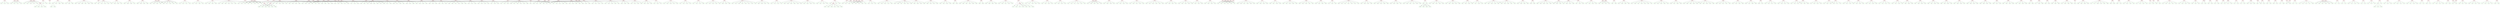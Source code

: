 digraph D {
007343[color="green" shape="circle"]
007344[color="green" shape="circle"]
007345[color="green" shape="circle"]
[color="green" shape="circle"]
[color="green" shape="circle"]
[color="green" shape="circle"]
[color="green" shape="circle"]
[color="green" shape="circle"]
007342[color="red" shape="polygon"]
007342-> {007343,007344,007345}
007347[color="green" shape="circle"]
007349[color="green" shape="circle"]
007350[color="green" shape="circle"]
007351[color="green" shape="circle"]
[color="green" shape="circle"]
[color="green" shape="circle"]
[color="green" shape="circle"]
[color="green" shape="circle"]
007346[color="red" shape="polygon"]
007346-> {007347,007349,007350,007351}
007347[color="green" shape="circle"]
007349[color="green" shape="circle"]
007350[color="green" shape="circle"]
007351[color="green" shape="circle"]
[color="green" shape="circle"]
[color="green" shape="circle"]
[color="green" shape="circle"]
[color="green" shape="circle"]
007352[color="red" shape="polygon"]
007352-> {007347,007349,007350,007351}
007353[color="green" shape="circle"]
007354[color="green" shape="circle"]
007355[color="green" shape="circle"]
007356[color="green" shape="circle"]
007357[color="green" shape="circle"]
007358[color="green" shape="circle"]
[color="green" shape="circle"]
[color="green" shape="circle"]
007359[color="red" shape="polygon"]
007359-> {007353,007354,007355,007356,007357,007358}
007353[color="green" shape="circle"]
007354[color="green" shape="circle"]
007355[color="green" shape="circle"]
007356[color="green" shape="circle"]
007357[color="green" shape="circle"]
007358[color="green" shape="circle"]
[color="green" shape="circle"]
[color="green" shape="circle"]
007360[color="red" shape="polygon"]
007360-> {007353,007354,007355,007356,007357,007358}
007356[color="green" shape="circle"]
007514[color="green" shape="circle"]
007515[color="green" shape="circle"]
[color="green" shape="circle"]
[color="green" shape="circle"]
[color="green" shape="circle"]
[color="green" shape="circle"]
[color="green" shape="circle"]
000927[color="red" shape="polygon"]
000927-> {007356,007514,007515}
008238[color="green" shape="circle"]
[color="green" shape="circle"]
[color="green" shape="circle"]
[color="green" shape="circle"]
[color="green" shape="circle"]
[color="green" shape="circle"]
[color="green" shape="circle"]
[color="green" shape="circle"]
008233[color="red" shape="polygon"]
008233-> {008238}
002928[color="green" shape="circle"]
007605[color="green" shape="circle"]
[color="green" shape="circle"]
[color="green" shape="circle"]
[color="green" shape="circle"]
[color="green" shape="circle"]
[color="green" shape="circle"]
[color="green" shape="circle"]
003667[color="red" shape="polygon"]
003667-> {002928,007605}
002248[color="green" shape="circle"]
008661[color="green" shape="circle"]
008662[color="green" shape="circle"]
[color="green" shape="circle"]
[color="green" shape="circle"]
[color="green" shape="circle"]
[color="green" shape="circle"]
[color="green" shape="circle"]
008659[color="red" shape="polygon"]
008659-> {002248,008661,008662}
008664[color="green" shape="circle"]
008665[color="green" shape="circle"]
008666[color="green" shape="circle"]
008667[color="green" shape="circle"]
008668[color="green" shape="circle"]
008669[color="green" shape="circle"]
[color="green" shape="circle"]
[color="green" shape="circle"]
008663[color="red" shape="polygon"]
008663-> {008664,008665,008666,008667,008668,008669}
009210[color="green" shape="circle"]
008677[color="green" shape="circle"]
008679[color="green" shape="circle"]
[color="green" shape="circle"]
[color="green" shape="circle"]
[color="green" shape="circle"]
[color="green" shape="circle"]
[color="green" shape="circle"]
008671[color="red" shape="polygon"]
008671-> {009210,008677,008679}
008682[color="green" shape="circle"]
008683[color="green" shape="circle"]
008684[color="green" shape="circle"]
007821[color="green" shape="circle"]
[color="green" shape="circle"]
[color="green" shape="circle"]
[color="green" shape="circle"]
[color="green" shape="circle"]
008680[color="red" shape="polygon"]
008680-> {008682,008683,008684,007821}
008689[color="green" shape="circle"]
008690[color="green" shape="circle"]
008691[color="green" shape="circle"]
008692[color="green" shape="circle"]
[color="green" shape="circle"]
[color="green" shape="circle"]
[color="green" shape="circle"]
[color="green" shape="circle"]
008686[color="red" shape="polygon"]
008686-> {008689,008690,008691,008692}
003672[color="green" shape="circle"]
003667[color="green" shape="circle"]
008698[color="green" shape="circle"]
008699[color="green" shape="circle"]
[color="green" shape="circle"]
[color="green" shape="circle"]
[color="green" shape="circle"]
[color="green" shape="circle"]
003671[color="red" shape="polygon"]
003671-> {003672,003667,008698,008699}
008704[color="green" shape="circle"]
004633[color="green" shape="circle"]
008705[color="green" shape="circle"]
008710[color="green" shape="circle"]
004634[color="green" shape="circle"]
008707[color="green" shape="circle"]
[color="green" shape="circle"]
[color="green" shape="circle"]
008701[color="red" shape="polygon"]
008701-> {008704,004633,008705,008710,004634,008707}
008704[color="green" shape="circle"]
004633[color="green" shape="circle"]
008705[color="green" shape="circle"]
008710[color="green" shape="circle"]
004634[color="green" shape="circle"]
008707[color="green" shape="circle"]
[color="green" shape="circle"]
[color="green" shape="circle"]
008701[color="red" shape="polygon"]
008701-> {008704,004633,008705,008710,004634,008707}
008715[color="green" shape="circle"]
008716[color="green" shape="circle"]
008717[color="green" shape="circle"]
008718[color="green" shape="circle"]
[color="green" shape="circle"]
[color="green" shape="circle"]
[color="green" shape="circle"]
[color="green" shape="circle"]
008713[color="red" shape="polygon"]
008713-> {008715,008716,008717,008718}
008721[color="green" shape="circle"]
008722[color="green" shape="circle"]
000857[color="green" shape="circle"]
008724[color="green" shape="circle"]
[color="green" shape="circle"]
[color="green" shape="circle"]
[color="green" shape="circle"]
[color="green" shape="circle"]
008719[color="red" shape="polygon"]
008719-> {008721,008722,000857,008724}
008726[color="green" shape="circle"]
008727[color="green" shape="circle"]
008728[color="green" shape="circle"]
008729[color="green" shape="circle"]
008730[color="green" shape="circle"]
[color="green" shape="circle"]
[color="green" shape="circle"]
[color="green" shape="circle"]
008725[color="red" shape="polygon"]
008725-> {008726,008727,008728,008729,008730}
002157[color="green" shape="circle"]
001487[color="green" shape="circle"]
008732[color="green" shape="circle"]
008733[color="green" shape="circle"]
[color="green" shape="circle"]
[color="green" shape="circle"]
[color="green" shape="circle"]
[color="green" shape="circle"]
008731[color="red" shape="polygon"]
008731-> {002157,001487,008732,008733}
008734[color="green" shape="circle"]
008735[color="green" shape="circle"]
008736[color="green" shape="circle"]
008737[color="green" shape="circle"]
003674[color="green" shape="circle"]
[color="green" shape="circle"]
[color="green" shape="circle"]
[color="green" shape="circle"]
007755[color="red" shape="polygon"]
007755-> {008734,008735,008736,008737,003674}
008741[color="green" shape="circle"]
008742[color="green" shape="circle"]
008743[color="green" shape="circle"]
008744[color="green" shape="circle"]
[color="green" shape="circle"]
[color="green" shape="circle"]
[color="green" shape="circle"]
[color="green" shape="circle"]
008739[color="red" shape="polygon"]
008739-> {008741,008742,008743,008744}
008747[color="green" shape="circle"]
008748[color="green" shape="circle"]
008749[color="green" shape="circle"]
000858[color="green" shape="circle"]
[color="green" shape="circle"]
[color="green" shape="circle"]
[color="green" shape="circle"]
[color="green" shape="circle"]
008745[color="red" shape="polygon"]
008745-> {008747,008748,008749,000858}
008752[color="green" shape="circle"]
008753[color="green" shape="circle"]
008754[color="green" shape="circle"]
008755[color="green" shape="circle"]
008756[color="green" shape="circle"]
[color="green" shape="circle"]
[color="green" shape="circle"]
[color="green" shape="circle"]
008751[color="red" shape="polygon"]
008751-> {008752,008753,008754,008755,008756}
008759[color="green" shape="circle"]
008760[color="green" shape="circle"]
008761[color="green" shape="circle"]
008762[color="green" shape="circle"]
[color="green" shape="circle"]
[color="green" shape="circle"]
[color="green" shape="circle"]
[color="green" shape="circle"]
007356[color="red" shape="polygon"]
007356-> {008759,008760,008761,008762}
003676[color="green" shape="circle"]
008764[color="green" shape="circle"]
000829[color="green" shape="circle"]
007606[color="green" shape="circle"]
[color="green" shape="circle"]
[color="green" shape="circle"]
[color="green" shape="circle"]
[color="green" shape="circle"]
008763[color="red" shape="polygon"]
008763-> {003676,008764,000829,007606}
008765[color="green" shape="circle"]
008766[color="green" shape="circle"]
008767[color="green" shape="circle"]
008768[color="green" shape="circle"]
000829[color="green" shape="circle"]
[color="green" shape="circle"]
[color="green" shape="circle"]
[color="green" shape="circle"]
008763[color="red" shape="polygon"]
008763-> {008765,008766,008767,008768,000829}
008773[color="green" shape="circle"]
008774[color="green" shape="circle"]
008775[color="green" shape="circle"]
008776[color="green" shape="circle"]
[color="green" shape="circle"]
[color="green" shape="circle"]
[color="green" shape="circle"]
[color="green" shape="circle"]
008769[color="red" shape="polygon"]
008769-> {008773,008774,008775,008776}
008780[color="green" shape="circle"]
008781[color="green" shape="circle"]
008782[color="green" shape="circle"]
008783[color="green" shape="circle"]
[color="green" shape="circle"]
[color="green" shape="circle"]
[color="green" shape="circle"]
[color="green" shape="circle"]
008777[color="red" shape="polygon"]
008777-> {008780,008781,008782,008783}
008785[color="green" shape="circle"]
008786[color="green" shape="circle"]
008787[color="green" shape="circle"]
008788[color="green" shape="circle"]
[color="green" shape="circle"]
[color="green" shape="circle"]
[color="green" shape="circle"]
[color="green" shape="circle"]
008784[color="red" shape="polygon"]
008784-> {008785,008786,008787,008788}
008790[color="green" shape="circle"]
008791[color="green" shape="circle"]
008792[color="green" shape="circle"]
008793[color="green" shape="circle"]
[color="green" shape="circle"]
[color="green" shape="circle"]
[color="green" shape="circle"]
[color="green" shape="circle"]
008789[color="red" shape="polygon"]
008789-> {008790,008791,008792,008793}
004628[color="green" shape="circle"]
004629[color="green" shape="circle"]
008797[color="green" shape="circle"]
008798[color="green" shape="circle"]
[color="green" shape="circle"]
[color="green" shape="circle"]
[color="green" shape="circle"]
[color="green" shape="circle"]
008794[color="red" shape="polygon"]
008794-> {004628,004629,008797,008798}
008801[color="green" shape="circle"]
008802[color="green" shape="circle"]
008803[color="green" shape="circle"]
008774[color="green" shape="circle"]
008804[color="green" shape="circle"]
008805[color="green" shape="circle"]
010536[color="green" shape="circle"]
[color="green" shape="circle"]
008799[color="red" shape="polygon"]
008799-> {008801,008802,008803,008774,008804,008805,010536}
008807[color="green" shape="circle"]
008808[color="green" shape="circle"]
008809[color="green" shape="circle"]
008810[color="green" shape="circle"]
008811[color="green" shape="circle"]
[color="green" shape="circle"]
[color="green" shape="circle"]
[color="green" shape="circle"]
008806[color="red" shape="polygon"]
008806-> {008807,008808,008809,008810,008811}
008813[color="green" shape="circle"]
008814[color="green" shape="circle"]
008815[color="green" shape="circle"]
008816[color="green" shape="circle"]
[color="green" shape="circle"]
[color="green" shape="circle"]
[color="green" shape="circle"]
[color="green" shape="circle"]
008812[color="red" shape="polygon"]
008812-> {008813,008814,008815,008816}
008818[color="green" shape="circle"]
008819[color="green" shape="circle"]
008820[color="green" shape="circle"]
008819[color="green" shape="circle"]
008821[color="green" shape="circle"]
008727[color="green" shape="circle"]
[color="green" shape="circle"]
[color="green" shape="circle"]
008817[color="red" shape="polygon"]
008817-> {008818,008819,008820,008819,008821,008727}
008823[color="green" shape="circle"]
008824[color="green" shape="circle"]
000862[color="green" shape="circle"]
008825[color="green" shape="circle"]
008826[color="green" shape="circle"]
[color="green" shape="circle"]
[color="green" shape="circle"]
[color="green" shape="circle"]
008822[color="red" shape="polygon"]
008822-> {008823,008824,000862,008825,008826}
004626[color="green" shape="circle"]
004627[color="green" shape="circle"]
004628[color="green" shape="circle"]
004629[color="green" shape="circle"]
[color="green" shape="circle"]
[color="green" shape="circle"]
[color="green" shape="circle"]
[color="green" shape="circle"]
008827[color="red" shape="polygon"]
008827-> {004626,004627,004628,004629}
004626[color="green" shape="circle"]
004627[color="green" shape="circle"]
004628[color="green" shape="circle"]
004629[color="green" shape="circle"]
[color="green" shape="circle"]
[color="green" shape="circle"]
[color="green" shape="circle"]
[color="green" shape="circle"]
008418[color="red" shape="polygon"]
008418-> {004626,004627,004628,004629}
004626[color="green" shape="circle"]
004627[color="green" shape="circle"]
004628[color="green" shape="circle"]
004629[color="green" shape="circle"]
[color="green" shape="circle"]
[color="green" shape="circle"]
[color="green" shape="circle"]
[color="green" shape="circle"]
008829[color="red" shape="polygon"]
008829-> {004626,004627,004628,004629}
008833[color="green" shape="circle"]
008834[color="green" shape="circle"]
008835[color="green" shape="circle"]
008754[color="green" shape="circle"]
[color="green" shape="circle"]
[color="green" shape="circle"]
[color="green" shape="circle"]
[color="green" shape="circle"]
008831[color="red" shape="polygon"]
008831-> {008833,008834,008835,008754}
008837[color="green" shape="circle"]
008838[color="green" shape="circle"]
008839[color="green" shape="circle"]
001931[color="green" shape="circle"]
[color="green" shape="circle"]
[color="green" shape="circle"]
[color="green" shape="circle"]
[color="green" shape="circle"]
008836[color="red" shape="polygon"]
008836-> {008837,008838,008839,001931}
008845[color="green" shape="circle"]
008846[color="green" shape="circle"]
[color="green" shape="circle"]
[color="green" shape="circle"]
[color="green" shape="circle"]
[color="green" shape="circle"]
[color="green" shape="circle"]
[color="green" shape="circle"]
008840[color="red" shape="polygon"]
008840-> {008845,008846}
008849[color="green" shape="circle"]
008850[color="green" shape="circle"]
008851[color="green" shape="circle"]
008852[color="green" shape="circle"]
008853[color="green" shape="circle"]
008854[color="green" shape="circle"]
[color="green" shape="circle"]
[color="green" shape="circle"]
008847[color="red" shape="polygon"]
008847-> {008849,008850,008851,008852,008853,008854}
008858[color="green" shape="circle"]
008859[color="green" shape="circle"]
[color="green" shape="circle"]
[color="green" shape="circle"]
[color="green" shape="circle"]
[color="green" shape="circle"]
[color="green" shape="circle"]
[color="green" shape="circle"]
008855[color="red" shape="polygon"]
008855-> {008858,008859}
008862[color="green" shape="circle"]
008863[color="green" shape="circle"]
008864[color="green" shape="circle"]
008865[color="green" shape="circle"]
[color="green" shape="circle"]
[color="green" shape="circle"]
[color="green" shape="circle"]
[color="green" shape="circle"]
008860[color="red" shape="polygon"]
008860-> {008862,008863,008864,008865}
008868[color="green" shape="circle"]
008869[color="green" shape="circle"]
008870[color="green" shape="circle"]
008871[color="green" shape="circle"]
008872[color="green" shape="circle"]
008873[color="green" shape="circle"]
[color="green" shape="circle"]
[color="green" shape="circle"]
008866[color="red" shape="polygon"]
008866-> {008868,008869,008870,008871,008872,008873}
008876[color="green" shape="circle"]
008729[color="green" shape="circle"]
008877[color="green" shape="circle"]
008878[color="green" shape="circle"]
008879[color="green" shape="circle"]
003683[color="green" shape="circle"]
008879[color="green" shape="circle"]
008880[color="green" shape="circle"]
008875[color="red" shape="polygon"]
008875-> {008876,008729,008877,008878,008879,003683,008879,008880}
008787[color="green" shape="circle"]
008883[color="green" shape="circle"]
008884[color="green" shape="circle"]
008885[color="green" shape="circle"]
[color="green" shape="circle"]
[color="green" shape="circle"]
[color="green" shape="circle"]
[color="green" shape="circle"]
008881[color="red" shape="polygon"]
008881-> {008787,008883,008884,008885}
008887[color="green" shape="circle"]
008838[color="green" shape="circle"]
008888[color="green" shape="circle"]
008889[color="green" shape="circle"]
008889[color="green" shape="circle"]
[color="green" shape="circle"]
[color="green" shape="circle"]
[color="green" shape="circle"]
008886[color="red" shape="polygon"]
008886-> {008887,008838,008888,008889,008889}
008891[color="green" shape="circle"]
008892[color="green" shape="circle"]
008893[color="green" shape="circle"]
008824[color="green" shape="circle"]
009094[color="green" shape="circle"]
[color="green" shape="circle"]
[color="green" shape="circle"]
[color="green" shape="circle"]
008890[color="red" shape="polygon"]
008890-> {008891,008892,008893,008824,009094}
009099[color="green" shape="circle"]
001167[color="green" shape="circle"]
009100[color="green" shape="circle"]
008824[color="green" shape="circle"]
[color="green" shape="circle"]
[color="green" shape="circle"]
[color="green" shape="circle"]
[color="green" shape="circle"]
009095[color="red" shape="polygon"]
009095-> {009099,001167,009100,008824}
008787[color="green" shape="circle"]
008824[color="green" shape="circle"]
009102[color="green" shape="circle"]
009103[color="green" shape="circle"]
[color="green" shape="circle"]
[color="green" shape="circle"]
[color="green" shape="circle"]
[color="green" shape="circle"]
009101[color="red" shape="polygon"]
009101-> {008787,008824,009102,009103}
009105[color="green" shape="circle"]
009106[color="green" shape="circle"]
009107[color="green" shape="circle"]
009108[color="green" shape="circle"]
009109[color="green" shape="circle"]
[color="green" shape="circle"]
[color="green" shape="circle"]
[color="green" shape="circle"]
009104[color="red" shape="polygon"]
009104-> {009105,009106,009107,009108,009109}
004626[color="green" shape="circle"]
004627[color="green" shape="circle"]
009112[color="green" shape="circle"]
004628[color="green" shape="circle"]
[color="green" shape="circle"]
[color="green" shape="circle"]
[color="green" shape="circle"]
[color="green" shape="circle"]
009111[color="red" shape="polygon"]
009111-> {004626,004627,009112,004628}
008729[color="green" shape="circle"]
008727[color="green" shape="circle"]
009103[color="green" shape="circle"]
009102[color="green" shape="circle"]
008730[color="green" shape="circle"]
009115[color="green" shape="circle"]
[color="green" shape="circle"]
[color="green" shape="circle"]
009113[color="red" shape="polygon"]
009113-> {008729,008727,009103,009102,008730,009115}
008729[color="green" shape="circle"]
008727[color="green" shape="circle"]
009103[color="green" shape="circle"]
009102[color="green" shape="circle"]
008730[color="green" shape="circle"]
009115[color="green" shape="circle"]
[color="green" shape="circle"]
[color="green" shape="circle"]
009114[color="red" shape="polygon"]
009114-> {008729,008727,009103,009102,008730,009115}
002068[color="green" shape="circle"]
009117[color="green" shape="circle"]
009118[color="green" shape="circle"]
009119[color="green" shape="circle"]
[color="green" shape="circle"]
[color="green" shape="circle"]
[color="green" shape="circle"]
[color="green" shape="circle"]
009116[color="red" shape="polygon"]
009116-> {002068,009117,009118,009119}
009122[color="green" shape="circle"]
009123[color="green" shape="circle"]
008677[color="green" shape="circle"]
009124[color="green" shape="circle"]
[color="green" shape="circle"]
[color="green" shape="circle"]
[color="green" shape="circle"]
[color="green" shape="circle"]
009120[color="red" shape="polygon"]
009120-> {009122,009123,008677,009124}
009126[color="green" shape="circle"]
009127[color="green" shape="circle"]
013556[color="green" shape="circle"]
009128[color="green" shape="circle"]
009129[color="green" shape="circle"]
[color="green" shape="circle"]
[color="green" shape="circle"]
[color="green" shape="circle"]
009125[color="red" shape="polygon"]
009125-> {009126,009127,013556,009128,009129}
009134[color="green" shape="circle"]
009135[color="green" shape="circle"]
009136[color="green" shape="circle"]
009137[color="green" shape="circle"]
[color="green" shape="circle"]
[color="green" shape="circle"]
[color="green" shape="circle"]
[color="green" shape="circle"]
009133[color="red" shape="polygon"]
009133-> {009134,009135,009136,009137}
009139[color="green" shape="circle"]
009140[color="green" shape="circle"]
009141[color="green" shape="circle"]
009142[color="green" shape="circle"]
[color="green" shape="circle"]
[color="green" shape="circle"]
[color="green" shape="circle"]
[color="green" shape="circle"]
009138[color="red" shape="polygon"]
009138-> {009139,009140,009141,009142}
009145[color="green" shape="circle"]
009146[color="green" shape="circle"]
008727[color="green" shape="circle"]
009147[color="green" shape="circle"]
[color="green" shape="circle"]
[color="green" shape="circle"]
[color="green" shape="circle"]
[color="green" shape="circle"]
009143[color="red" shape="polygon"]
009143-> {009145,009146,008727,009147}
009148[color="green" shape="circle"]
009149[color="green" shape="circle"]
009150[color="green" shape="circle"]
009151[color="green" shape="circle"]
[color="green" shape="circle"]
[color="green" shape="circle"]
[color="green" shape="circle"]
[color="green" shape="circle"]
010526[color="red" shape="polygon"]
010526-> {009148,009149,009150,009151}
009154[color="green" shape="circle"]
008883[color="green" shape="circle"]
009155[color="green" shape="circle"]
008787[color="green" shape="circle"]
[color="green" shape="circle"]
[color="green" shape="circle"]
[color="green" shape="circle"]
[color="green" shape="circle"]
009152[color="red" shape="polygon"]
009152-> {009154,008883,009155,008787}
009158[color="green" shape="circle"]
009159[color="green" shape="circle"]
009160[color="green" shape="circle"]
009161[color="green" shape="circle"]
[color="green" shape="circle"]
[color="green" shape="circle"]
[color="green" shape="circle"]
[color="green" shape="circle"]
009156[color="red" shape="polygon"]
009156-> {009158,009159,009160,009161}
001468[color="green" shape="circle"]
001167[color="green" shape="circle"]
009164[color="green" shape="circle"]
009165[color="green" shape="circle"]
009166[color="green" shape="circle"]
[color="green" shape="circle"]
[color="green" shape="circle"]
[color="green" shape="circle"]
009162[color="red" shape="polygon"]
009162-> {001468,001167,009164,009165,009166}
009169[color="green" shape="circle"]
009170[color="green" shape="circle"]
009171[color="green" shape="circle"]
009115[color="green" shape="circle"]
001931[color="green" shape="circle"]
[color="green" shape="circle"]
[color="green" shape="circle"]
[color="green" shape="circle"]
009167[color="red" shape="polygon"]
009167-> {009169,009170,009171,009115,001931}
004631[color="green" shape="circle"]
004632[color="green" shape="circle"]
004633[color="green" shape="circle"]
004634[color="green" shape="circle"]
004635[color="green" shape="circle"]
[color="green" shape="circle"]
[color="green" shape="circle"]
[color="green" shape="circle"]
004630[color="red" shape="polygon"]
004630-> {004631,004632,004633,004634,004635}
004631[color="green" shape="circle"]
004632[color="green" shape="circle"]
004633[color="green" shape="circle"]
004634[color="green" shape="circle"]
004635[color="green" shape="circle"]
[color="green" shape="circle"]
[color="green" shape="circle"]
[color="green" shape="circle"]
009172[color="red" shape="polygon"]
009172-> {004631,004632,004633,004634,004635}
009175[color="green" shape="circle"]
009176[color="green" shape="circle"]
009177[color="green" shape="circle"]
009178[color="green" shape="circle"]
009179[color="green" shape="circle"]
009180[color="green" shape="circle"]
[color="green" shape="circle"]
[color="green" shape="circle"]
009174[color="red" shape="polygon"]
009174-> {009175,009176,009177,009178,009179,009180}
004636[color="green" shape="circle"]
004637[color="green" shape="circle"]
004638[color="green" shape="circle"]
004639[color="green" shape="circle"]
004640[color="green" shape="circle"]
[color="green" shape="circle"]
[color="green" shape="circle"]
[color="green" shape="circle"]
009181[color="red" shape="polygon"]
009181-> {004636,004637,004638,004639,004640}
004636[color="green" shape="circle"]
004637[color="green" shape="circle"]
004638[color="green" shape="circle"]
004639[color="green" shape="circle"]
004640[color="green" shape="circle"]
[color="green" shape="circle"]
[color="green" shape="circle"]
[color="green" shape="circle"]
009183[color="red" shape="polygon"]
009183-> {004636,004637,004638,004639,004640}
008787[color="green" shape="circle"]
008883[color="green" shape="circle"]
008884[color="green" shape="circle"]
008885[color="green" shape="circle"]
[color="green" shape="circle"]
[color="green" shape="circle"]
[color="green" shape="circle"]
[color="green" shape="circle"]
002049[color="red" shape="polygon"]
002049-> {008787,008883,008884,008885}
009190[color="green" shape="circle"]
009198[color="green" shape="circle"]
009199[color="green" shape="circle"]
003701[color="green" shape="circle"]
008801[color="green" shape="circle"]
[color="green" shape="circle"]
[color="green" shape="circle"]
[color="green" shape="circle"]
009188[color="red" shape="polygon"]
009188-> {009190,009198,009199,003701,008801}
009204[color="green" shape="circle"]
009205[color="green" shape="circle"]
009206[color="green" shape="circle"]
009207[color="green" shape="circle"]
[color="green" shape="circle"]
[color="green" shape="circle"]
[color="green" shape="circle"]
[color="green" shape="circle"]
009200[color="red" shape="polygon"]
009200-> {009204,009205,009206,009207}
009208[color="green" shape="circle"]
009209[color="green" shape="circle"]
009210[color="green" shape="circle"]
009211[color="green" shape="circle"]
[color="green" shape="circle"]
[color="green" shape="circle"]
[color="green" shape="circle"]
[color="green" shape="circle"]
002065[color="red" shape="polygon"]
002065-> {009208,009209,009210,009211}
009213[color="green" shape="circle"]
009214[color="green" shape="circle"]
009215[color="green" shape="circle"]
009216[color="green" shape="circle"]
[color="green" shape="circle"]
[color="green" shape="circle"]
[color="green" shape="circle"]
[color="green" shape="circle"]
009212[color="red" shape="polygon"]
009212-> {009213,009214,009215,009216}
009219[color="green" shape="circle"]
009220[color="green" shape="circle"]
009219[color="green" shape="circle"]
009221[color="green" shape="circle"]
009223[color="green" shape="circle"]
009224[color="green" shape="circle"]
[color="green" shape="circle"]
[color="green" shape="circle"]
009217[color="red" shape="polygon"]
009217-> {009219,009220,009219,009221,009223,009224}
002069[color="green" shape="circle"]
002070[color="green" shape="circle"]
009117[color="green" shape="circle"]
009118[color="green" shape="circle"]
009225[color="green" shape="circle"]
009226[color="green" shape="circle"]
009227[color="green" shape="circle"]
[color="green" shape="circle"]
002068[color="red" shape="polygon"]
002068-> {002069,002070,009117,009118,009225,009226,009227}
009230[color="green" shape="circle"]
009231[color="green" shape="circle"]
009232[color="green" shape="circle"]
009233[color="green" shape="circle"]
009234[color="green" shape="circle"]
009234[color="green" shape="circle"]
009235[color="green" shape="circle"]
[color="green" shape="circle"]
009228[color="red" shape="polygon"]
009228-> {009230,009231,009232,009233,009234,009234,009235}
009238[color="green" shape="circle"]
009239[color="green" shape="circle"]
009240[color="green" shape="circle"]
009241[color="green" shape="circle"]
[color="green" shape="circle"]
[color="green" shape="circle"]
[color="green" shape="circle"]
[color="green" shape="circle"]
009236[color="red" shape="polygon"]
009236-> {009238,009239,009240,009241}
008787[color="green" shape="circle"]
009244[color="green" shape="circle"]
009245[color="green" shape="circle"]
009246[color="green" shape="circle"]
010535[color="green" shape="circle"]
[color="green" shape="circle"]
[color="green" shape="circle"]
[color="green" shape="circle"]
009242[color="red" shape="polygon"]
009242-> {008787,009244,009245,009246,010535}
009251[color="green" shape="circle"]
009252[color="green" shape="circle"]
009253[color="green" shape="circle"]
009254[color="green" shape="circle"]
009255[color="green" shape="circle"]
[color="green" shape="circle"]
[color="green" shape="circle"]
[color="green" shape="circle"]
009247[color="red" shape="polygon"]
009247-> {009251,009252,009253,009254,009255}
009258[color="green" shape="circle"]
009259[color="green" shape="circle"]
009260[color="green" shape="circle"]
009261[color="green" shape="circle"]
[color="green" shape="circle"]
[color="green" shape="circle"]
[color="green" shape="circle"]
[color="green" shape="circle"]
009256[color="red" shape="polygon"]
009256-> {009258,009259,009260,009261}
009099[color="green" shape="circle"]
008732[color="green" shape="circle"]
009264[color="green" shape="circle"]
008824[color="green" shape="circle"]
[color="green" shape="circle"]
[color="green" shape="circle"]
[color="green" shape="circle"]
[color="green" shape="circle"]
009262[color="red" shape="polygon"]
009262-> {009099,008732,009264,008824}
008824[color="green" shape="circle"]
001931[color="green" shape="circle"]
009264[color="green" shape="circle"]
009266[color="green" shape="circle"]
[color="green" shape="circle"]
[color="green" shape="circle"]
[color="green" shape="circle"]
[color="green" shape="circle"]
009265[color="red" shape="polygon"]
009265-> {008824,001931,009264,009266}
004132[color="green" shape="circle"]
009269[color="green" shape="circle"]
008787[color="green" shape="circle"]
009271[color="green" shape="circle"]
009270[color="green" shape="circle"]
[color="green" shape="circle"]
[color="green" shape="circle"]
[color="green" shape="circle"]
009267[color="red" shape="polygon"]
009267-> {004132,009269,008787,009271,009270}
009273[color="green" shape="circle"]
009274[color="green" shape="circle"]
009275[color="green" shape="circle"]
009276[color="green" shape="circle"]
009277[color="green" shape="circle"]
009278[color="green" shape="circle"]
[color="green" shape="circle"]
[color="green" shape="circle"]
009272[color="red" shape="polygon"]
009272-> {009273,009274,009275,009276,009277,009278}
009274[color="green" shape="circle"]
009276[color="green" shape="circle"]
009277[color="green" shape="circle"]
[color="green" shape="circle"]
[color="green" shape="circle"]
[color="green" shape="circle"]
[color="green" shape="circle"]
[color="green" shape="circle"]
009279[color="red" shape="polygon"]
009279-> {009274,009276,009277}
009282[color="green" shape="circle"]
009283[color="green" shape="circle"]
009284[color="green" shape="circle"]
009285[color="green" shape="circle"]
[color="green" shape="circle"]
[color="green" shape="circle"]
[color="green" shape="circle"]
[color="green" shape="circle"]
009280[color="red" shape="polygon"]
009280-> {009282,009283,009284,009285}
009273[color="green" shape="circle"]
009274[color="green" shape="circle"]
009275[color="green" shape="circle"]
009276[color="green" shape="circle"]
009277[color="green" shape="circle"]
009278[color="green" shape="circle"]
[color="green" shape="circle"]
[color="green" shape="circle"]
009286[color="red" shape="polygon"]
009286-> {009273,009274,009275,009276,009277,009278}
009274[color="green" shape="circle"]
009276[color="green" shape="circle"]
009277[color="green" shape="circle"]
009278[color="green" shape="circle"]
[color="green" shape="circle"]
[color="green" shape="circle"]
[color="green" shape="circle"]
[color="green" shape="circle"]
009287[color="red" shape="polygon"]
009287-> {009274,009276,009277,009278}
009289[color="green" shape="circle"]
009290[color="green" shape="circle"]
009291[color="green" shape="circle"]
009292[color="green" shape="circle"]
008787[color="green" shape="circle"]
009293[color="green" shape="circle"]
[color="green" shape="circle"]
[color="green" shape="circle"]
009288[color="red" shape="polygon"]
009288-> {009289,009290,009291,009292,008787,009293}
009295[color="green" shape="circle"]
009296[color="green" shape="circle"]
009297[color="green" shape="circle"]
009298[color="green" shape="circle"]
009299[color="green" shape="circle"]
009300[color="green" shape="circle"]
[color="green" shape="circle"]
[color="green" shape="circle"]
009294[color="red" shape="polygon"]
009294-> {009295,009296,009297,009298,009299,009300}
009273[color="green" shape="circle"]
009274[color="green" shape="circle"]
009275[color="green" shape="circle"]
009276[color="green" shape="circle"]
009277[color="green" shape="circle"]
009278[color="green" shape="circle"]
[color="green" shape="circle"]
[color="green" shape="circle"]
009301[color="red" shape="polygon"]
009301-> {009273,009274,009275,009276,009277,009278}
001478[color="green" shape="circle"]
009304[color="green" shape="circle"]
009314[color="green" shape="circle"]
009315[color="green" shape="circle"]
009316[color="green" shape="circle"]
009317[color="green" shape="circle"]
[color="green" shape="circle"]
[color="green" shape="circle"]
009302[color="red" shape="polygon"]
009302-> {001478,009304,009314,009315,009316,009317}
009264[color="green" shape="circle"]
009320[color="green" shape="circle"]
009137[color="green" shape="circle"]
009321[color="green" shape="circle"]
[color="green" shape="circle"]
[color="green" shape="circle"]
[color="green" shape="circle"]
[color="green" shape="circle"]
009318[color="red" shape="polygon"]
009318-> {009264,009320,009137,009321}
008406[color="green" shape="circle"]
009323[color="green" shape="circle"]
009324[color="green" shape="circle"]
009325[color="green" shape="circle"]
[color="green" shape="circle"]
[color="green" shape="circle"]
[color="green" shape="circle"]
[color="green" shape="circle"]
002071[color="red" shape="polygon"]
002071-> {008406,009323,009324,009325}
009326[color="green" shape="circle"]
009327[color="green" shape="circle"]
009328[color="green" shape="circle"]
009329[color="green" shape="circle"]
[color="green" shape="circle"]
[color="green" shape="circle"]
[color="green" shape="circle"]
[color="green" shape="circle"]
002077[color="red" shape="polygon"]
002077-> {009326,009327,009328,009329}
009330[color="green" shape="circle"]
009331[color="green" shape="circle"]
009332[color="green" shape="circle"]
009333[color="green" shape="circle"]
009334[color="green" shape="circle"]
[color="green" shape="circle"]
[color="green" shape="circle"]
[color="green" shape="circle"]
008344[color="red" shape="polygon"]
008344-> {009330,009331,009332,009333,009334}
009338[color="green" shape="circle"]
009340[color="green" shape="circle"]
009339[color="green" shape="circle"]
009341[color="green" shape="circle"]
009342[color="green" shape="circle"]
[color="green" shape="circle"]
[color="green" shape="circle"]
[color="green" shape="circle"]
009335[color="red" shape="polygon"]
009335-> {009338,009340,009339,009341,009342}
004628[color="green" shape="circle"]
004629[color="green" shape="circle"]
008797[color="green" shape="circle"]
009344[color="green" shape="circle"]
[color="green" shape="circle"]
[color="green" shape="circle"]
[color="green" shape="circle"]
[color="green" shape="circle"]
009343[color="red" shape="polygon"]
009343-> {004628,004629,008797,009344}
009282[color="green" shape="circle"]
009347[color="green" shape="circle"]
009348[color="green" shape="circle"]
009349[color="green" shape="circle"]
001931[color="green" shape="circle"]
009350[color="green" shape="circle"]
[color="green" shape="circle"]
[color="green" shape="circle"]
009345[color="red" shape="polygon"]
009345-> {009282,009347,009348,009349,001931,009350}
009352[color="green" shape="circle"]
009353[color="green" shape="circle"]
009354[color="green" shape="circle"]
009355[color="green" shape="circle"]
009356[color="green" shape="circle"]
009357[color="green" shape="circle"]
[color="green" shape="circle"]
[color="green" shape="circle"]
009351[color="red" shape="polygon"]
009351-> {009352,009353,009354,009355,009356,009357}
009360[color="green" shape="circle"]
009361[color="green" shape="circle"]
009362[color="green" shape="circle"]
009362[color="green" shape="circle"]
009363[color="green" shape="circle"]
[color="green" shape="circle"]
[color="green" shape="circle"]
[color="green" shape="circle"]
009359[color="red" shape="polygon"]
009359-> {009360,009361,009362,009362,009363}
010527[color="green" shape="circle"]
010528[color="green" shape="circle"]
010530[color="green" shape="circle"]
010530[color="green" shape="circle"]
[color="green" shape="circle"]
[color="green" shape="circle"]
[color="green" shape="circle"]
[color="green" shape="circle"]
009364[color="red" shape="polygon"]
009364-> {010527,010528,010530,010530}
009369[color="green" shape="circle"]
009370[color="green" shape="circle"]
009371[color="green" shape="circle"]
009372[color="green" shape="circle"]
009373[color="green" shape="circle"]
009374[color="green" shape="circle"]
009375[color="green" shape="circle"]
[color="green" shape="circle"]
009366[color="red" shape="polygon"]
009366-> {009369,009370,009371,009372,009373,009374,009375}
009379[color="green" shape="circle"]
009380[color="green" shape="circle"]
009380[color="green" shape="circle"]
009381[color="green" shape="circle"]
009382[color="green" shape="circle"]
[color="green" shape="circle"]
[color="green" shape="circle"]
[color="green" shape="circle"]
009376[color="red" shape="polygon"]
009376-> {009379,009380,009380,009381,009382}
009385[color="green" shape="circle"]
009386[color="green" shape="circle"]
009387[color="green" shape="circle"]
009388[color="green" shape="circle"]
009387[color="green" shape="circle"]
009389[color="green" shape="circle"]
[color="green" shape="circle"]
[color="green" shape="circle"]
009383[color="red" shape="polygon"]
009383-> {009385,009386,009387,009388,009387,009389}
008729[color="green" shape="circle"]
008727[color="green" shape="circle"]
009103[color="green" shape="circle"]
009102[color="green" shape="circle"]
008730[color="green" shape="circle"]
009115[color="green" shape="circle"]
[color="green" shape="circle"]
[color="green" shape="circle"]
009114[color="red" shape="polygon"]
009114-> {008729,008727,009103,009102,008730,009115}
009475[color="green" shape="circle"]
004628[color="green" shape="circle"]
009476[color="green" shape="circle"]
009477[color="green" shape="circle"]
[color="green" shape="circle"]
[color="green" shape="circle"]
[color="green" shape="circle"]
[color="green" shape="circle"]
008451[color="red" shape="polygon"]
008451-> {009475,004628,009476,009477}
009479[color="green" shape="circle"]
009480[color="green" shape="circle"]
009481[color="green" shape="circle"]
009482[color="green" shape="circle"]
009102[color="green" shape="circle"]
[color="green" shape="circle"]
[color="green" shape="circle"]
[color="green" shape="circle"]
009478[color="red" shape="polygon"]
009478-> {009479,009480,009481,009482,009102}
009484[color="green" shape="circle"]
009485[color="green" shape="circle"]
009486[color="green" shape="circle"]
009487[color="green" shape="circle"]
[color="green" shape="circle"]
[color="green" shape="circle"]
[color="green" shape="circle"]
[color="green" shape="circle"]
009483[color="red" shape="polygon"]
009483-> {009484,009485,009486,009487}
009489[color="green" shape="circle"]
009480[color="green" shape="circle"]
009490[color="green" shape="circle"]
008280[color="green" shape="circle"]
[color="green" shape="circle"]
[color="green" shape="circle"]
[color="green" shape="circle"]
[color="green" shape="circle"]
009488[color="red" shape="polygon"]
009488-> {009489,009480,009490,008280}
009495[color="green" shape="circle"]
009496[color="green" shape="circle"]
009497[color="green" shape="circle"]
004154[color="green" shape="circle"]
009498[color="green" shape="circle"]
009499[color="green" shape="circle"]
[color="green" shape="circle"]
[color="green" shape="circle"]
009491[color="red" shape="polygon"]
009491-> {009495,009496,009497,004154,009498,009499}
001931[color="green" shape="circle"]
009348[color="green" shape="circle"]
009501[color="green" shape="circle"]
009502[color="green" shape="circle"]
008838[color="green" shape="circle"]
008824[color="green" shape="circle"]
[color="green" shape="circle"]
[color="green" shape="circle"]
009500[color="red" shape="polygon"]
009500-> {001931,009348,009501,009502,008838,008824}
009506[color="green" shape="circle"]
009507[color="green" shape="circle"]
009508[color="green" shape="circle"]
009509[color="green" shape="circle"]
[color="green" shape="circle"]
[color="green" shape="circle"]
[color="green" shape="circle"]
[color="green" shape="circle"]
009503[color="red" shape="polygon"]
009503-> {009506,009507,009508,009509}
009506[color="green" shape="circle"]
009507[color="green" shape="circle"]
009508[color="green" shape="circle"]
009509[color="green" shape="circle"]
[color="green" shape="circle"]
[color="green" shape="circle"]
[color="green" shape="circle"]
[color="green" shape="circle"]
009510[color="red" shape="polygon"]
009510-> {009506,009507,009508,009509}
009515[color="green" shape="circle"]
009516[color="green" shape="circle"]
000928[color="green" shape="circle"]
009517[color="green" shape="circle"]
009518[color="green" shape="circle"]
009519[color="green" shape="circle"]
[color="green" shape="circle"]
[color="green" shape="circle"]
008791[color="red" shape="polygon"]
008791-> {009515,009516,000928,009517,009518,009519}
004641[color="green" shape="circle"]
004642[color="green" shape="circle"]
004643[color="green" shape="circle"]
004644[color="green" shape="circle"]
004645[color="green" shape="circle"]
004646[color="green" shape="circle"]
[color="green" shape="circle"]
[color="green" shape="circle"]
009520[color="red" shape="polygon"]
009520-> {004641,004642,004643,004644,004645,004646}
004641[color="green" shape="circle"]
004642[color="green" shape="circle"]
004643[color="green" shape="circle"]
004644[color="green" shape="circle"]
004645[color="green" shape="circle"]
004646[color="green" shape="circle"]
[color="green" shape="circle"]
[color="green" shape="circle"]
008785[color="red" shape="polygon"]
008785-> {004641,004642,004643,004644,004645,004646}
009522[color="green" shape="circle"]
009523[color="green" shape="circle"]
009524[color="green" shape="circle"]
009525[color="green" shape="circle"]
009526[color="green" shape="circle"]
[color="green" shape="circle"]
[color="green" shape="circle"]
[color="green" shape="circle"]
009521[color="red" shape="polygon"]
009521-> {009522,009523,009524,009525,009526}
009529[color="green" shape="circle"]
009530[color="green" shape="circle"]
009531[color="green" shape="circle"]
009530[color="green" shape="circle"]
009530[color="green" shape="circle"]
008824[color="green" shape="circle"]
[color="green" shape="circle"]
[color="green" shape="circle"]
009527[color="red" shape="polygon"]
009527-> {009529,009530,009531,009530,009530,008824}
009534[color="green" shape="circle"]
009535[color="green" shape="circle"]
009536[color="green" shape="circle"]
009537[color="green" shape="circle"]
009538[color="green" shape="circle"]
[color="green" shape="circle"]
[color="green" shape="circle"]
[color="green" shape="circle"]
009532[color="red" shape="polygon"]
009532-> {009534,009535,009536,009537,009538}
009540[color="green" shape="circle"]
009541[color="green" shape="circle"]
009542[color="green" shape="circle"]
009543[color="green" shape="circle"]
[color="green" shape="circle"]
[color="green" shape="circle"]
[color="green" shape="circle"]
[color="green" shape="circle"]
009539[color="red" shape="polygon"]
009539-> {009540,009541,009542,009543}
009545[color="green" shape="circle"]
009546[color="green" shape="circle"]
009547[color="green" shape="circle"]
009549[color="green" shape="circle"]
009548[color="green" shape="circle"]
009550[color="green" shape="circle"]
[color="green" shape="circle"]
[color="green" shape="circle"]
009544[color="red" shape="polygon"]
009544-> {009545,009546,009547,009549,009548,009550}
009552[color="green" shape="circle"]
009553[color="green" shape="circle"]
009554[color="green" shape="circle"]
009555[color="green" shape="circle"]
[color="green" shape="circle"]
[color="green" shape="circle"]
[color="green" shape="circle"]
[color="green" shape="circle"]
009551[color="red" shape="polygon"]
009551-> {009552,009553,009554,009555}
009559[color="green" shape="circle"]
009560[color="green" shape="circle"]
[color="green" shape="circle"]
[color="green" shape="circle"]
[color="green" shape="circle"]
[color="green" shape="circle"]
[color="green" shape="circle"]
[color="green" shape="circle"]
009556[color="red" shape="polygon"]
009556-> {009559,009560}
009563[color="green" shape="circle"]
009564[color="green" shape="circle"]
009566[color="green" shape="circle"]
009567[color="green" shape="circle"]
009568[color="green" shape="circle"]
009568[color="green" shape="circle"]
009569[color="green" shape="circle"]
[color="green" shape="circle"]
009561[color="red" shape="polygon"]
009561-> {009563,009564,009566,009567,009568,009568,009569}
009571[color="green" shape="circle"]
009572[color="green" shape="circle"]
009573[color="green" shape="circle"]
009574[color="green" shape="circle"]
009574[color="green" shape="circle"]
[color="green" shape="circle"]
[color="green" shape="circle"]
[color="green" shape="circle"]
009570[color="red" shape="polygon"]
009570-> {009571,009572,009573,009574,009574}
009576[color="green" shape="circle"]
009577[color="green" shape="circle"]
009578[color="green" shape="circle"]
009579[color="green" shape="circle"]
[color="green" shape="circle"]
[color="green" shape="circle"]
[color="green" shape="circle"]
[color="green" shape="circle"]
009575[color="red" shape="polygon"]
009575-> {009576,009577,009578,009579}
009581[color="green" shape="circle"]
009581[color="green" shape="circle"]
009582[color="green" shape="circle"]
[color="green" shape="circle"]
[color="green" shape="circle"]
[color="green" shape="circle"]
[color="green" shape="circle"]
[color="green" shape="circle"]
010523[color="red" shape="polygon"]
010523-> {009581,009581,009582}
009576[color="green" shape="circle"]
009577[color="green" shape="circle"]
009578[color="green" shape="circle"]
009579[color="green" shape="circle"]
[color="green" shape="circle"]
[color="green" shape="circle"]
[color="green" shape="circle"]
[color="green" shape="circle"]
009583[color="red" shape="polygon"]
009583-> {009576,009577,009578,009579}
009585[color="green" shape="circle"]
009586[color="green" shape="circle"]
009587[color="green" shape="circle"]
009588[color="green" shape="circle"]
009589[color="green" shape="circle"]
[color="green" shape="circle"]
[color="green" shape="circle"]
[color="green" shape="circle"]
009584[color="red" shape="polygon"]
009584-> {009585,009586,009587,009588,009589}
009352[color="green" shape="circle"]
009171[color="green" shape="circle"]
009592[color="green" shape="circle"]
009594[color="green" shape="circle"]
009595[color="green" shape="circle"]
009594[color="green" shape="circle"]
[color="green" shape="circle"]
[color="green" shape="circle"]
009590[color="red" shape="polygon"]
009590-> {009352,009171,009592,009594,009595,009594}
009597[color="green" shape="circle"]
009598[color="green" shape="circle"]
009599[color="green" shape="circle"]
009600[color="green" shape="circle"]
[color="green" shape="circle"]
[color="green" shape="circle"]
[color="green" shape="circle"]
[color="green" shape="circle"]
009596[color="red" shape="polygon"]
009596-> {009597,009598,009599,009600}
009545[color="green" shape="circle"]
009546[color="green" shape="circle"]
009602[color="green" shape="circle"]
013580[color="green" shape="circle"]
009603[color="green" shape="circle"]
009604[color="green" shape="circle"]
[color="green" shape="circle"]
[color="green" shape="circle"]
009601[color="red" shape="polygon"]
009601-> {009545,009546,009602,013580,009603,009604}
009607[color="green" shape="circle"]
009608[color="green" shape="circle"]
009611[color="green" shape="circle"]
009613[color="green" shape="circle"]
009614[color="green" shape="circle"]
009616[color="green" shape="circle"]
009617[color="green" shape="circle"]
[color="green" shape="circle"]
009605[color="red" shape="polygon"]
009605-> {009607,009608,009611,009613,009614,009616,009617}
009620[color="green" shape="circle"]
009621[color="green" shape="circle"]
009622[color="green" shape="circle"]
009623[color="green" shape="circle"]
010532[color="green" shape="circle"]
[color="green" shape="circle"]
[color="green" shape="circle"]
[color="green" shape="circle"]
009618[color="red" shape="polygon"]
009618-> {009620,009621,009622,009623,010532}
009626[color="green" shape="circle"]
009627[color="green" shape="circle"]
009628[color="green" shape="circle"]
009633[color="green" shape="circle"]
[color="green" shape="circle"]
[color="green" shape="circle"]
[color="green" shape="circle"]
[color="green" shape="circle"]
009624[color="red" shape="polygon"]
009624-> {009626,009627,009628,009633}
009586[color="green" shape="circle"]
009638[color="green" shape="circle"]
008808[color="green" shape="circle"]
009639[color="green" shape="circle"]
009317[color="green" shape="circle"]
009640[color="green" shape="circle"]
[color="green" shape="circle"]
[color="green" shape="circle"]
009634[color="red" shape="polygon"]
009634-> {009586,009638,008808,009639,009317,009640}
009644[color="green" shape="circle"]
009646[color="green" shape="circle"]
009648[color="green" shape="circle"]
009650[color="green" shape="circle"]
009652[color="green" shape="circle"]
009654[color="green" shape="circle"]
[color="green" shape="circle"]
[color="green" shape="circle"]
009641[color="red" shape="polygon"]
009641-> {009644,009646,009648,009650,009652,009654}
009660[color="green" shape="circle"]
009646[color="green" shape="circle"]
009648[color="green" shape="circle"]
009662[color="green" shape="circle"]
009664[color="green" shape="circle"]
009666[color="green" shape="circle"]
[color="green" shape="circle"]
[color="green" shape="circle"]
009656[color="red" shape="polygon"]
009656-> {009660,009646,009648,009662,009664,009666}
009669[color="green" shape="circle"]
009670[color="green" shape="circle"]
009671[color="green" shape="circle"]
009672[color="green" shape="circle"]
009673[color="green" shape="circle"]
[color="green" shape="circle"]
[color="green" shape="circle"]
[color="green" shape="circle"]
009668[color="red" shape="polygon"]
009668-> {009669,009670,009671,009672,009673}
009676[color="green" shape="circle"]
001064[color="green" shape="circle"]
009678[color="green" shape="circle"]
009680[color="green" shape="circle"]
[color="green" shape="circle"]
[color="green" shape="circle"]
[color="green" shape="circle"]
[color="green" shape="circle"]
009674[color="red" shape="polygon"]
009674-> {009676,001064,009678,009680}
009685[color="green" shape="circle"]
013581[color="green" shape="circle"]
009686[color="green" shape="circle"]
009688[color="green" shape="circle"]
[color="green" shape="circle"]
[color="green" shape="circle"]
[color="green" shape="circle"]
[color="green" shape="circle"]
009681[color="red" shape="polygon"]
009681-> {009685,013581,009686,009688}
009271[color="green" shape="circle"]
008787[color="green" shape="circle"]
009691[color="green" shape="circle"]
009692[color="green" shape="circle"]
[color="green" shape="circle"]
[color="green" shape="circle"]
[color="green" shape="circle"]
[color="green" shape="circle"]
009689[color="red" shape="polygon"]
009689-> {009271,008787,009691,009692}
009696[color="green" shape="circle"]
009725[color="green" shape="circle"]
[color="green" shape="circle"]
[color="green" shape="circle"]
[color="green" shape="circle"]
[color="green" shape="circle"]
[color="green" shape="circle"]
[color="green" shape="circle"]
009693[color="red" shape="polygon"]
009693-> {009696,009725}
009728[color="green" shape="circle"]
009729[color="green" shape="circle"]
009731[color="green" shape="circle"]
009732[color="green" shape="circle"]
[color="green" shape="circle"]
[color="green" shape="circle"]
[color="green" shape="circle"]
[color="green" shape="circle"]
009726[color="red" shape="polygon"]
009726-> {009728,009729,009731,009732}
009735[color="green" shape="circle"]
009736[color="green" shape="circle"]
009737[color="green" shape="circle"]
009738[color="green" shape="circle"]
[color="green" shape="circle"]
[color="green" shape="circle"]
[color="green" shape="circle"]
[color="green" shape="circle"]
009733[color="red" shape="polygon"]
009733-> {009735,009736,009737,009738}
009741[color="green" shape="circle"]
009741[color="green" shape="circle"]
009742[color="green" shape="circle"]
009743[color="green" shape="circle"]
009744[color="green" shape="circle"]
[color="green" shape="circle"]
[color="green" shape="circle"]
[color="green" shape="circle"]
009739[color="red" shape="polygon"]
009739-> {009741,009741,009742,009743,009744}
009747[color="green" shape="circle"]
009748[color="green" shape="circle"]
009749[color="green" shape="circle"]
009750[color="green" shape="circle"]
[color="green" shape="circle"]
[color="green" shape="circle"]
[color="green" shape="circle"]
[color="green" shape="circle"]
009745[color="red" shape="polygon"]
009745-> {009747,009748,009749,009750}
009753[color="green" shape="circle"]
009754[color="green" shape="circle"]
009755[color="green" shape="circle"]
009756[color="green" shape="circle"]
[color="green" shape="circle"]
[color="green" shape="circle"]
[color="green" shape="circle"]
[color="green" shape="circle"]
009751[color="red" shape="polygon"]
009751-> {009753,009754,009755,009756}
009759[color="green" shape="circle"]
009760[color="green" shape="circle"]
009762[color="green" shape="circle"]
009763[color="green" shape="circle"]
[color="green" shape="circle"]
[color="green" shape="circle"]
[color="green" shape="circle"]
[color="green" shape="circle"]
009757[color="red" shape="polygon"]
009757-> {009759,009760,009762,009763}
009766[color="green" shape="circle"]
009767[color="green" shape="circle"]
009768[color="green" shape="circle"]
009769[color="green" shape="circle"]
[color="green" shape="circle"]
[color="green" shape="circle"]
[color="green" shape="circle"]
[color="green" shape="circle"]
009764[color="red" shape="polygon"]
009764-> {009766,009767,009768,009769}
009753[color="green" shape="circle"]
009755[color="green" shape="circle"]
009771[color="green" shape="circle"]
009772[color="green" shape="circle"]
[color="green" shape="circle"]
[color="green" shape="circle"]
[color="green" shape="circle"]
[color="green" shape="circle"]
002052[color="red" shape="polygon"]
002052-> {009753,009755,009771,009772}
009774[color="green" shape="circle"]
009775[color="green" shape="circle"]
009776[color="green" shape="circle"]
009777[color="green" shape="circle"]
[color="green" shape="circle"]
[color="green" shape="circle"]
[color="green" shape="circle"]
[color="green" shape="circle"]
002054[color="red" shape="polygon"]
002054-> {009774,009775,009776,009777}
009780[color="green" shape="circle"]
008824[color="green" shape="circle"]
009781[color="green" shape="circle"]
009782[color="green" shape="circle"]
[color="green" shape="circle"]
[color="green" shape="circle"]
[color="green" shape="circle"]
[color="green" shape="circle"]
009778[color="red" shape="polygon"]
009778-> {009780,008824,009781,009782}
009785[color="green" shape="circle"]
009786[color="green" shape="circle"]
009787[color="green" shape="circle"]
009781[color="green" shape="circle"]
[color="green" shape="circle"]
[color="green" shape="circle"]
[color="green" shape="circle"]
[color="green" shape="circle"]
009783[color="red" shape="polygon"]
009783-> {009785,009786,009787,009781}
009790[color="green" shape="circle"]
009791[color="green" shape="circle"]
009792[color="green" shape="circle"]
009793[color="green" shape="circle"]
[color="green" shape="circle"]
[color="green" shape="circle"]
[color="green" shape="circle"]
[color="green" shape="circle"]
009788[color="red" shape="polygon"]
009788-> {009790,009791,009792,009793}
009798[color="green" shape="circle"]
009799[color="green" shape="circle"]
009253[color="green" shape="circle"]
009800[color="green" shape="circle"]
[color="green" shape="circle"]
[color="green" shape="circle"]
[color="green" shape="circle"]
[color="green" shape="circle"]
009795[color="red" shape="polygon"]
009795-> {009798,009799,009253,009800}
009142[color="green" shape="circle"]
009803[color="green" shape="circle"]
009804[color="green" shape="circle"]
009271[color="green" shape="circle"]
[color="green" shape="circle"]
[color="green" shape="circle"]
[color="green" shape="circle"]
[color="green" shape="circle"]
009801[color="red" shape="polygon"]
009801-> {009142,009803,009804,009271}
009807[color="green" shape="circle"]
009808[color="green" shape="circle"]
009809[color="green" shape="circle"]
009810[color="green" shape="circle"]
[color="green" shape="circle"]
[color="green" shape="circle"]
[color="green" shape="circle"]
[color="green" shape="circle"]
009805[color="red" shape="polygon"]
009805-> {009807,009808,009809,009810}
009812[color="green" shape="circle"]
009782[color="green" shape="circle"]
008824[color="green" shape="circle"]
009813[color="green" shape="circle"]
[color="green" shape="circle"]
[color="green" shape="circle"]
[color="green" shape="circle"]
[color="green" shape="circle"]
009811[color="red" shape="polygon"]
009811-> {009812,009782,008824,009813}
009816[color="green" shape="circle"]
009817[color="green" shape="circle"]
008787[color="green" shape="circle"]
009692[color="green" shape="circle"]
[color="green" shape="circle"]
[color="green" shape="circle"]
[color="green" shape="circle"]
[color="green" shape="circle"]
009814[color="red" shape="polygon"]
009814-> {009816,009817,008787,009692}
010533[color="green" shape="circle"]
009759[color="green" shape="circle"]
009820[color="green" shape="circle"]
009821[color="green" shape="circle"]
[color="green" shape="circle"]
[color="green" shape="circle"]
[color="green" shape="circle"]
[color="green" shape="circle"]
009818[color="red" shape="polygon"]
009818-> {010533,009759,009820,009821}
009826[color="green" shape="circle"]
009827[color="green" shape="circle"]
009828[color="green" shape="circle"]
009829[color="green" shape="circle"]
[color="green" shape="circle"]
[color="green" shape="circle"]
[color="green" shape="circle"]
[color="green" shape="circle"]
009822[color="red" shape="polygon"]
009822-> {009826,009827,009828,009829}
009832[color="green" shape="circle"]
008787[color="green" shape="circle"]
009271[color="green" shape="circle"]
009692[color="green" shape="circle"]
[color="green" shape="circle"]
[color="green" shape="circle"]
[color="green" shape="circle"]
[color="green" shape="circle"]
009830[color="red" shape="polygon"]
009830-> {009832,008787,009271,009692}
009833[color="green" shape="circle"]
009834[color="green" shape="circle"]
009835[color="green" shape="circle"]
013583[color="green" shape="circle"]
[color="green" shape="circle"]
[color="green" shape="circle"]
[color="green" shape="circle"]
[color="green" shape="circle"]
002059[color="red" shape="polygon"]
002059-> {009833,009834,009835,013583}
008870[color="green" shape="circle"]
009142[color="green" shape="circle"]
009841[color="green" shape="circle"]
[color="green" shape="circle"]
[color="green" shape="circle"]
[color="green" shape="circle"]
[color="green" shape="circle"]
[color="green" shape="circle"]
009836[color="red" shape="polygon"]
009836-> {008870,009142,009841}
009844[color="green" shape="circle"]
009845[color="green" shape="circle"]
009846[color="green" shape="circle"]
009847[color="green" shape="circle"]
[color="green" shape="circle"]
[color="green" shape="circle"]
[color="green" shape="circle"]
[color="green" shape="circle"]
009842[color="red" shape="polygon"]
009842-> {009844,009845,009846,009847}
009849[color="green" shape="circle"]
009850[color="green" shape="circle"]
009851[color="green" shape="circle"]
009852[color="green" shape="circle"]
[color="green" shape="circle"]
[color="green" shape="circle"]
[color="green" shape="circle"]
[color="green" shape="circle"]
009848[color="red" shape="polygon"]
009848-> {009849,009850,009851,009852}
009854[color="green" shape="circle"]
009855[color="green" shape="circle"]
009691[color="green" shape="circle"]
009856[color="green" shape="circle"]
[color="green" shape="circle"]
[color="green" shape="circle"]
[color="green" shape="circle"]
[color="green" shape="circle"]
009853[color="red" shape="polygon"]
009853-> {009854,009855,009691,009856}
009858[color="green" shape="circle"]
009859[color="green" shape="circle"]
009860[color="green" shape="circle"]
009861[color="green" shape="circle"]
[color="green" shape="circle"]
[color="green" shape="circle"]
[color="green" shape="circle"]
[color="green" shape="circle"]
009857[color="red" shape="polygon"]
009857-> {009858,009859,009860,009861}
009864[color="green" shape="circle"]
009865[color="green" shape="circle"]
009866[color="green" shape="circle"]
009792[color="green" shape="circle"]
[color="green" shape="circle"]
[color="green" shape="circle"]
[color="green" shape="circle"]
[color="green" shape="circle"]
009862[color="red" shape="polygon"]
009862-> {009864,009865,009866,009792}
007606[color="green" shape="circle"]
[color="green" shape="circle"]
[color="green" shape="circle"]
[color="green" shape="circle"]
[color="green" shape="circle"]
[color="green" shape="circle"]
[color="green" shape="circle"]
[color="green" shape="circle"]
009867[color="red" shape="polygon"]
009867-> {007606}
009868[color="green" shape="circle"]
009869[color="green" shape="circle"]
009870[color="green" shape="circle"]
009871[color="green" shape="circle"]
[color="green" shape="circle"]
[color="green" shape="circle"]
[color="green" shape="circle"]
[color="green" shape="circle"]
009867[color="red" shape="polygon"]
009867-> {009868,009869,009870,009871}
008786[color="green" shape="circle"]
008824[color="green" shape="circle"]
009886[color="green" shape="circle"]
008870[color="green" shape="circle"]
[color="green" shape="circle"]
[color="green" shape="circle"]
[color="green" shape="circle"]
[color="green" shape="circle"]
002061[color="red" shape="polygon"]
002061-> {008786,008824,009886,008870}
009889[color="green" shape="circle"]
009890[color="green" shape="circle"]
009568[color="green" shape="circle"]
001455[color="green" shape="circle"]
[color="green" shape="circle"]
[color="green" shape="circle"]
[color="green" shape="circle"]
[color="green" shape="circle"]
009887[color="red" shape="polygon"]
009887-> {009889,009890,009568,001455}
013585[color="green" shape="circle"]
013587[color="green" shape="circle"]
013589[color="green" shape="circle"]
[color="green" shape="circle"]
[color="green" shape="circle"]
[color="green" shape="circle"]
[color="green" shape="circle"]
[color="green" shape="circle"]
009891[color="red" shape="polygon"]
009891-> {013585,013587,013589}
009896[color="green" shape="circle"]
009897[color="green" shape="circle"]
009898[color="green" shape="circle"]
001455[color="green" shape="circle"]
[color="green" shape="circle"]
[color="green" shape="circle"]
[color="green" shape="circle"]
[color="green" shape="circle"]
009894[color="red" shape="polygon"]
009894-> {009896,009897,009898,001455}
009902[color="green" shape="circle"]
009903[color="green" shape="circle"]
009904[color="green" shape="circle"]
009905[color="green" shape="circle"]
[color="green" shape="circle"]
[color="green" shape="circle"]
[color="green" shape="circle"]
[color="green" shape="circle"]
009899[color="red" shape="polygon"]
009899-> {009902,009903,009904,009905}
009907[color="green" shape="circle"]
009741[color="green" shape="circle"]
009743[color="green" shape="circle"]
009908[color="green" shape="circle"]
[color="green" shape="circle"]
[color="green" shape="circle"]
[color="green" shape="circle"]
[color="green" shape="circle"]
009906[color="red" shape="polygon"]
009906-> {009907,009741,009743,009908}
009568[color="green" shape="circle"]
009912[color="green" shape="circle"]
009913[color="green" shape="circle"]
009915[color="green" shape="circle"]
[color="green" shape="circle"]
[color="green" shape="circle"]
[color="green" shape="circle"]
[color="green" shape="circle"]
009909[color="red" shape="polygon"]
009909-> {009568,009912,009913,009915}
009812[color="green" shape="circle"]
009782[color="green" shape="circle"]
009782[color="green" shape="circle"]
008824[color="green" shape="circle"]
009813[color="green" shape="circle"]
[color="green" shape="circle"]
[color="green" shape="circle"]
[color="green" shape="circle"]
009917[color="red" shape="polygon"]
009917-> {009812,009782,009782,008824,009813}
009921[color="green" shape="circle"]
009922[color="green" shape="circle"]
009924[color="green" shape="circle"]
009925[color="green" shape="circle"]
[color="green" shape="circle"]
[color="green" shape="circle"]
[color="green" shape="circle"]
[color="green" shape="circle"]
009919[color="red" shape="polygon"]
009919-> {009921,009922,009924,009925}
009928[color="green" shape="circle"]
009930[color="green" shape="circle"]
[color="green" shape="circle"]
[color="green" shape="circle"]
[color="green" shape="circle"]
[color="green" shape="circle"]
[color="green" shape="circle"]
[color="green" shape="circle"]
008372[color="red" shape="polygon"]
008372-> {009928,009930}
007677[color="green" shape="circle"]
009935[color="green" shape="circle"]
009938[color="green" shape="circle"]
[color="green" shape="circle"]
[color="green" shape="circle"]
[color="green" shape="circle"]
[color="green" shape="circle"]
[color="green" shape="circle"]
009931[color="red" shape="polygon"]
009931-> {007677,009935,009938}
009943[color="green" shape="circle"]
009945[color="green" shape="circle"]
[color="green" shape="circle"]
[color="green" shape="circle"]
[color="green" shape="circle"]
[color="green" shape="circle"]
[color="green" shape="circle"]
[color="green" shape="circle"]
009942[color="red" shape="polygon"]
009942-> {009943,009945}
009953[color="green" shape="circle"]
009955[color="green" shape="circle"]
009956[color="green" shape="circle"]
[color="green" shape="circle"]
[color="green" shape="circle"]
[color="green" shape="circle"]
[color="green" shape="circle"]
[color="green" shape="circle"]
009946[color="red" shape="polygon"]
009946-> {009953,009955,009956}
013591[color="green" shape="circle"]
009962[color="green" shape="circle"]
009964[color="green" shape="circle"]
009965[color="green" shape="circle"]
[color="green" shape="circle"]
[color="green" shape="circle"]
[color="green" shape="circle"]
[color="green" shape="circle"]
009958[color="red" shape="polygon"]
009958-> {013591,009962,009964,009965}
009975[color="green" shape="circle"]
[color="green" shape="circle"]
[color="green" shape="circle"]
[color="green" shape="circle"]
[color="green" shape="circle"]
[color="green" shape="circle"]
[color="green" shape="circle"]
[color="green" shape="circle"]
009971[color="red" shape="polygon"]
009971-> {009975}
009980[color="green" shape="circle"]
009982[color="green" shape="circle"]
009983[color="green" shape="circle"]
009984[color="green" shape="circle"]
009984[color="green" shape="circle"]
[color="green" shape="circle"]
[color="green" shape="circle"]
[color="green" shape="circle"]
009978[color="red" shape="polygon"]
009978-> {009980,009982,009983,009984,009984}
001241[color="green" shape="circle"]
007787[color="green" shape="circle"]
009986[color="green" shape="circle"]
007962[color="green" shape="circle"]
009987[color="green" shape="circle"]
009988[color="green" shape="circle"]
[color="green" shape="circle"]
[color="green" shape="circle"]
009985[color="red" shape="polygon"]
009985-> {001241,007787,009986,007962,009987,009988}
009990[color="green" shape="circle"]
009992[color="green" shape="circle"]
[color="green" shape="circle"]
[color="green" shape="circle"]
[color="green" shape="circle"]
[color="green" shape="circle"]
[color="green" shape="circle"]
[color="green" shape="circle"]
009989[color="red" shape="polygon"]
009989-> {009990,009992}
006296[color="green" shape="circle"]
010153[color="green" shape="circle"]
[color="green" shape="circle"]
[color="green" shape="circle"]
[color="green" shape="circle"]
[color="green" shape="circle"]
[color="green" shape="circle"]
[color="green" shape="circle"]
009993[color="red" shape="polygon"]
009993-> {006296,010153}
010001[color="green" shape="circle"]
010002[color="green" shape="circle"]
010003[color="green" shape="circle"]
010004[color="green" shape="circle"]
[color="green" shape="circle"]
[color="green" shape="circle"]
[color="green" shape="circle"]
[color="green" shape="circle"]
009997[color="red" shape="polygon"]
009997-> {010001,010002,010003,010004}
009540[color="green" shape="circle"]
010007[color="green" shape="circle"]
010008[color="green" shape="circle"]
010009[color="green" shape="circle"]
[color="green" shape="circle"]
[color="green" shape="circle"]
[color="green" shape="circle"]
[color="green" shape="circle"]
010005[color="red" shape="polygon"]
010005-> {009540,010007,010008,010009}
010011[color="green" shape="circle"]
010012[color="green" shape="circle"]
010013[color="green" shape="circle"]
010014[color="green" shape="circle"]
[color="green" shape="circle"]
[color="green" shape="circle"]
[color="green" shape="circle"]
[color="green" shape="circle"]
006836[color="red" shape="polygon"]
006836-> {010011,010012,010013,010014}
002124[color="green" shape="circle"]
007694[color="green" shape="circle"]
[color="green" shape="circle"]
[color="green" shape="circle"]
[color="green" shape="circle"]
[color="green" shape="circle"]
[color="green" shape="circle"]
[color="green" shape="circle"]
010015[color="red" shape="polygon"]
010015-> {002124,007694}
010019[color="green" shape="circle"]
013592[color="green" shape="circle"]
010020[color="green" shape="circle"]
010021[color="green" shape="circle"]
010022[color="green" shape="circle"]
[color="green" shape="circle"]
[color="green" shape="circle"]
[color="green" shape="circle"]
010017[color="red" shape="polygon"]
010017-> {010019,013592,010020,010021,010022}
010027[color="green" shape="circle"]
010028[color="green" shape="circle"]
010029[color="green" shape="circle"]
010030[color="green" shape="circle"]
[color="green" shape="circle"]
[color="green" shape="circle"]
[color="green" shape="circle"]
[color="green" shape="circle"]
010024[color="red" shape="polygon"]
010024-> {010027,010028,010029,010030}
010036[color="green" shape="circle"]
010033[color="green" shape="circle"]
010034[color="green" shape="circle"]
[color="green" shape="circle"]
[color="green" shape="circle"]
[color="green" shape="circle"]
[color="green" shape="circle"]
[color="green" shape="circle"]
010031[color="red" shape="polygon"]
010031-> {010036,010033,010034}
010039[color="green" shape="circle"]
010040[color="green" shape="circle"]
010053[color="green" shape="circle"]
[color="green" shape="circle"]
[color="green" shape="circle"]
[color="green" shape="circle"]
[color="green" shape="circle"]
[color="green" shape="circle"]
010039[color="red" shape="polygon"]
010039-> {010039,010040,010053}
010056[color="green" shape="circle"]
013593[color="green" shape="circle"]
[color="green" shape="circle"]
[color="green" shape="circle"]
[color="green" shape="circle"]
[color="green" shape="circle"]
[color="green" shape="circle"]
[color="green" shape="circle"]
010054[color="red" shape="polygon"]
010054-> {010056,013593}
007694[color="green" shape="circle"]
010056[color="green" shape="circle"]
[color="green" shape="circle"]
[color="green" shape="circle"]
[color="green" shape="circle"]
[color="green" shape="circle"]
[color="green" shape="circle"]
[color="green" shape="circle"]
010057[color="red" shape="polygon"]
010057-> {007694,010056}
010062[color="green" shape="circle"]
010063[color="green" shape="circle"]
[color="green" shape="circle"]
[color="green" shape="circle"]
[color="green" shape="circle"]
[color="green" shape="circle"]
[color="green" shape="circle"]
[color="green" shape="circle"]
010061[color="red" shape="polygon"]
010061-> {010062,010063}
010067[color="green" shape="circle"]
010068[color="green" shape="circle"]
[color="green" shape="circle"]
[color="green" shape="circle"]
[color="green" shape="circle"]
[color="green" shape="circle"]
[color="green" shape="circle"]
[color="green" shape="circle"]
010064[color="red" shape="polygon"]
010064-> {010067,010068}
010070[color="green" shape="circle"]
010071[color="green" shape="circle"]
[color="green" shape="circle"]
[color="green" shape="circle"]
[color="green" shape="circle"]
[color="green" shape="circle"]
[color="green" shape="circle"]
[color="green" shape="circle"]
010069[color="red" shape="polygon"]
010069-> {010070,010071}
010074[color="green" shape="circle"]
010075[color="green" shape="circle"]
010075[color="green" shape="circle"]
[color="green" shape="circle"]
[color="green" shape="circle"]
[color="green" shape="circle"]
[color="green" shape="circle"]
[color="green" shape="circle"]
010072[color="red" shape="polygon"]
010072-> {010074,010075,010075}
010077[color="green" shape="circle"]
010078[color="green" shape="circle"]
[color="green" shape="circle"]
[color="green" shape="circle"]
[color="green" shape="circle"]
[color="green" shape="circle"]
[color="green" shape="circle"]
[color="green" shape="circle"]
010076[color="red" shape="polygon"]
010076-> {010077,010078}
010600[color="green" shape="circle"]
010082[color="green" shape="circle"]
010083[color="green" shape="circle"]
[color="green" shape="circle"]
[color="green" shape="circle"]
[color="green" shape="circle"]
[color="green" shape="circle"]
[color="green" shape="circle"]
010080[color="red" shape="polygon"]
010080-> {010600,010082,010083}
010085[color="green" shape="circle"]
010086[color="green" shape="circle"]
[color="green" shape="circle"]
[color="green" shape="circle"]
[color="green" shape="circle"]
[color="green" shape="circle"]
[color="green" shape="circle"]
[color="green" shape="circle"]
010084[color="red" shape="polygon"]
010084-> {010085,010086}
009503[color="green" shape="circle"]
009510[color="green" shape="circle"]
[color="green" shape="circle"]
[color="green" shape="circle"]
[color="green" shape="circle"]
[color="green" shape="circle"]
[color="green" shape="circle"]
[color="green" shape="circle"]
010087[color="red" shape="polygon"]
010087-> {009503,009510}
010086[color="green" shape="circle"]
010091[color="green" shape="circle"]
[color="green" shape="circle"]
[color="green" shape="circle"]
[color="green" shape="circle"]
[color="green" shape="circle"]
[color="green" shape="circle"]
[color="green" shape="circle"]
010089[color="red" shape="polygon"]
010089-> {010086,010091}
010093[color="green" shape="circle"]
010094[color="green" shape="circle"]
[color="green" shape="circle"]
[color="green" shape="circle"]
[color="green" shape="circle"]
[color="green" shape="circle"]
[color="green" shape="circle"]
[color="green" shape="circle"]
010092[color="red" shape="polygon"]
010092-> {010093,010094}
010096[color="green" shape="circle"]
010097[color="green" shape="circle"]
[color="green" shape="circle"]
[color="green" shape="circle"]
[color="green" shape="circle"]
[color="green" shape="circle"]
[color="green" shape="circle"]
[color="green" shape="circle"]
010095[color="red" shape="polygon"]
010095-> {010096,010097}
010101[color="green" shape="circle"]
013596[color="green" shape="circle"]
[color="green" shape="circle"]
[color="green" shape="circle"]
[color="green" shape="circle"]
[color="green" shape="circle"]
[color="green" shape="circle"]
[color="green" shape="circle"]
010098[color="red" shape="polygon"]
010098-> {010101,013596}
004647[color="green" shape="circle"]
004648[color="green" shape="circle"]
[color="green" shape="circle"]
[color="green" shape="circle"]
[color="green" shape="circle"]
[color="green" shape="circle"]
[color="green" shape="circle"]
[color="green" shape="circle"]
010102[color="red" shape="polygon"]
010102-> {004647,004648}
004647[color="green" shape="circle"]
004648[color="green" shape="circle"]
[color="green" shape="circle"]
[color="green" shape="circle"]
[color="green" shape="circle"]
[color="green" shape="circle"]
[color="green" shape="circle"]
[color="green" shape="circle"]
010106[color="red" shape="polygon"]
010106-> {004647,004648}
010110[color="green" shape="circle"]
010111[color="green" shape="circle"]
[color="green" shape="circle"]
[color="green" shape="circle"]
[color="green" shape="circle"]
[color="green" shape="circle"]
[color="green" shape="circle"]
[color="green" shape="circle"]
010108[color="red" shape="polygon"]
010108-> {010110,010111}
010114[color="green" shape="circle"]
010115[color="green" shape="circle"]
010116[color="green" shape="circle"]
010117[color="green" shape="circle"]
004056[color="green" shape="circle"]
010117[color="green" shape="circle"]
[color="green" shape="circle"]
[color="green" shape="circle"]
010112[color="red" shape="polygon"]
010112-> {010114,010115,010116,010117,004056,010117}
004649[color="green" shape="circle"]
004650[color="green" shape="circle"]
004651[color="green" shape="circle"]
004653[color="green" shape="circle"]
004652[color="green" shape="circle"]
004059[color="green" shape="circle"]
[color="green" shape="circle"]
[color="green" shape="circle"]
010118[color="red" shape="polygon"]
010118-> {004649,004650,004651,004653,004652,004059}
004649[color="green" shape="circle"]
004650[color="green" shape="circle"]
004651[color="green" shape="circle"]
004653[color="green" shape="circle"]
004652[color="green" shape="circle"]
004059[color="green" shape="circle"]
[color="green" shape="circle"]
[color="green" shape="circle"]
010119[color="red" shape="polygon"]
010119-> {004649,004650,004651,004653,004652,004059}
010121[color="green" shape="circle"]
010122[color="green" shape="circle"]
[color="green" shape="circle"]
[color="green" shape="circle"]
[color="green" shape="circle"]
[color="green" shape="circle"]
[color="green" shape="circle"]
[color="green" shape="circle"]
010120[color="red" shape="polygon"]
010120-> {010121,010122}
010125[color="green" shape="circle"]
010127[color="green" shape="circle"]
[color="green" shape="circle"]
[color="green" shape="circle"]
[color="green" shape="circle"]
[color="green" shape="circle"]
[color="green" shape="circle"]
[color="green" shape="circle"]
010124[color="red" shape="polygon"]
010124-> {010125,010127}
010130[color="green" shape="circle"]
010131[color="green" shape="circle"]
010132[color="green" shape="circle"]
010133[color="green" shape="circle"]
[color="green" shape="circle"]
[color="green" shape="circle"]
[color="green" shape="circle"]
[color="green" shape="circle"]
010129[color="red" shape="polygon"]
010129-> {010130,010131,010132,010133}
010071[color="green" shape="circle"]
010137[color="green" shape="circle"]
010139[color="green" shape="circle"]
[color="green" shape="circle"]
[color="green" shape="circle"]
[color="green" shape="circle"]
[color="green" shape="circle"]
[color="green" shape="circle"]
006833[color="red" shape="polygon"]
006833-> {010071,010137,010139}
010142[color="green" shape="circle"]
010143[color="green" shape="circle"]
[color="green" shape="circle"]
[color="green" shape="circle"]
[color="green" shape="circle"]
[color="green" shape="circle"]
[color="green" shape="circle"]
[color="green" shape="circle"]
010140[color="red" shape="polygon"]
010140-> {010142,010143}
010147[color="green" shape="circle"]
007795[color="green" shape="circle"]
010148[color="green" shape="circle"]
[color="green" shape="circle"]
[color="green" shape="circle"]
[color="green" shape="circle"]
[color="green" shape="circle"]
[color="green" shape="circle"]
010144[color="red" shape="polygon"]
010144-> {010147,007795,010148}
007989[color="green" shape="circle"]
010150[color="green" shape="circle"]
007990[color="green" shape="circle"]
[color="green" shape="circle"]
[color="green" shape="circle"]
[color="green" shape="circle"]
[color="green" shape="circle"]
[color="green" shape="circle"]
008425[color="red" shape="polygon"]
008425-> {007989,010150,007990}
010154[color="green" shape="circle"]
010155[color="green" shape="circle"]
010156[color="green" shape="circle"]
[color="green" shape="circle"]
[color="green" shape="circle"]
[color="green" shape="circle"]
[color="green" shape="circle"]
[color="green" shape="circle"]
010151[color="red" shape="polygon"]
010151-> {010154,010155,010156}
010159[color="green" shape="circle"]
010160[color="green" shape="circle"]
010161[color="green" shape="circle"]
010162[color="green" shape="circle"]
[color="green" shape="circle"]
[color="green" shape="circle"]
[color="green" shape="circle"]
[color="green" shape="circle"]
010157[color="red" shape="polygon"]
010157-> {010159,010160,010161,010162}
010166[color="green" shape="circle"]
010167[color="green" shape="circle"]
010168[color="green" shape="circle"]
010169[color="green" shape="circle"]
[color="green" shape="circle"]
[color="green" shape="circle"]
[color="green" shape="circle"]
[color="green" shape="circle"]
006834[color="red" shape="polygon"]
006834-> {010166,010167,010168,010169}
010170[color="green" shape="circle"]
010171[color="green" shape="circle"]
[color="green" shape="circle"]
[color="green" shape="circle"]
[color="green" shape="circle"]
[color="green" shape="circle"]
[color="green" shape="circle"]
[color="green" shape="circle"]
002078[color="red" shape="polygon"]
002078-> {010170,010171}
008429[color="green" shape="circle"]
010174[color="green" shape="circle"]
[color="green" shape="circle"]
[color="green" shape="circle"]
[color="green" shape="circle"]
[color="green" shape="circle"]
[color="green" shape="circle"]
[color="green" shape="circle"]
010172[color="red" shape="polygon"]
010172-> {008429,010174}
010179[color="green" shape="circle"]
010180[color="green" shape="circle"]
010181[color="green" shape="circle"]
010182[color="green" shape="circle"]
[color="green" shape="circle"]
[color="green" shape="circle"]
[color="green" shape="circle"]
[color="green" shape="circle"]
010175[color="red" shape="polygon"]
010175-> {010179,010180,010181,010182}
010184[color="green" shape="circle"]
010185[color="green" shape="circle"]
[color="green" shape="circle"]
[color="green" shape="circle"]
[color="green" shape="circle"]
[color="green" shape="circle"]
[color="green" shape="circle"]
[color="green" shape="circle"]
010183[color="red" shape="polygon"]
010183-> {010184,010185}
010187[color="green" shape="circle"]
008425[color="green" shape="circle"]
[color="green" shape="circle"]
[color="green" shape="circle"]
[color="green" shape="circle"]
[color="green" shape="circle"]
[color="green" shape="circle"]
[color="green" shape="circle"]
010186[color="red" shape="polygon"]
010186-> {010187,008425}
010452[color="green" shape="circle"]
010453[color="green" shape="circle"]
[color="green" shape="circle"]
[color="green" shape="circle"]
[color="green" shape="circle"]
[color="green" shape="circle"]
[color="green" shape="circle"]
[color="green" shape="circle"]
010188[color="red" shape="polygon"]
010188-> {010452,010453}
010456[color="green" shape="circle"]
010457[color="green" shape="circle"]
010459[color="green" shape="circle"]
[color="green" shape="circle"]
[color="green" shape="circle"]
[color="green" shape="circle"]
[color="green" shape="circle"]
[color="green" shape="circle"]
010454[color="red" shape="polygon"]
010454-> {010456,010457,010459}
010452[color="green" shape="circle"]
010453[color="green" shape="circle"]
[color="green" shape="circle"]
[color="green" shape="circle"]
[color="green" shape="circle"]
[color="green" shape="circle"]
[color="green" shape="circle"]
[color="green" shape="circle"]
010460[color="red" shape="polygon"]
010460-> {010452,010453}
010465[color="green" shape="circle"]
010466[color="green" shape="circle"]
010467[color="green" shape="circle"]
010468[color="green" shape="circle"]
[color="green" shape="circle"]
[color="green" shape="circle"]
[color="green" shape="circle"]
[color="green" shape="circle"]
010463[color="red" shape="polygon"]
010463-> {010465,010466,010467,010468}
010474[color="green" shape="circle"]
010475[color="green" shape="circle"]
010476[color="green" shape="circle"]
010477[color="green" shape="circle"]
[color="green" shape="circle"]
[color="green" shape="circle"]
[color="green" shape="circle"]
[color="green" shape="circle"]
010472[color="red" shape="polygon"]
010472-> {010474,010475,010476,010477}
010504[color="green" shape="circle"]
013601[color="green" shape="circle"]
[color="green" shape="circle"]
[color="green" shape="circle"]
[color="green" shape="circle"]
[color="green" shape="circle"]
[color="green" shape="circle"]
[color="green" shape="circle"]
010503[color="red" shape="polygon"]
010503-> {010504,013601}
}
